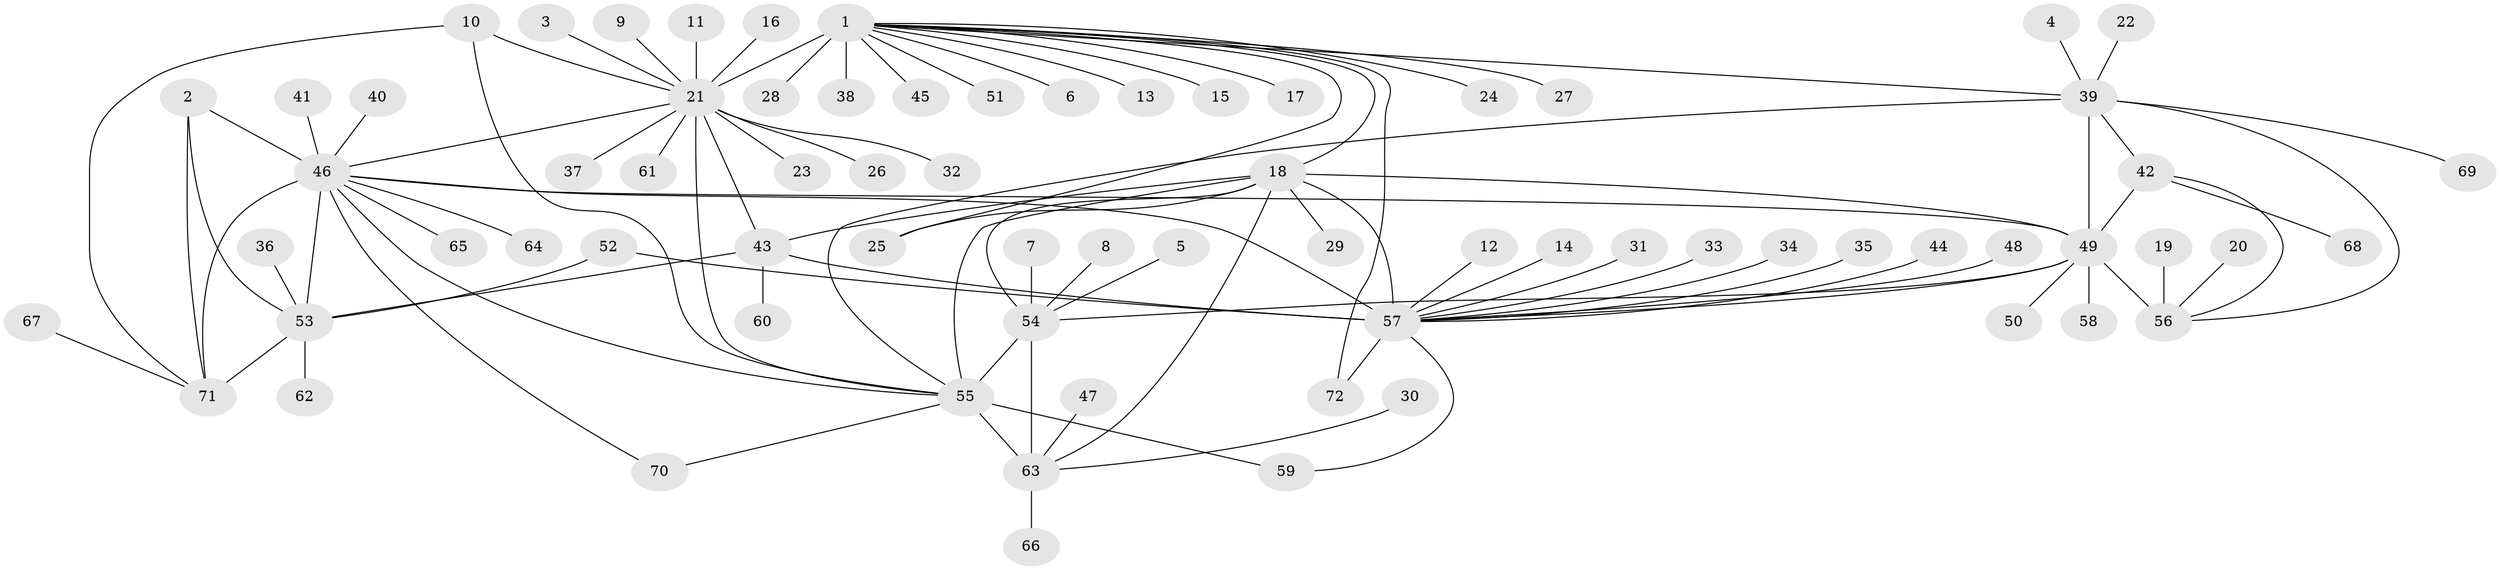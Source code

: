 // original degree distribution, {10: 0.03496503496503497, 15: 0.006993006993006993, 7: 0.027972027972027972, 14: 0.006993006993006993, 8: 0.055944055944055944, 6: 0.02097902097902098, 9: 0.027972027972027972, 12: 0.027972027972027972, 13: 0.013986013986013986, 11: 0.02097902097902098, 2: 0.11888111888111888, 1: 0.5944055944055944, 3: 0.03496503496503497, 4: 0.006993006993006993}
// Generated by graph-tools (version 1.1) at 2025/50/03/09/25 03:50:30]
// undirected, 72 vertices, 98 edges
graph export_dot {
graph [start="1"]
  node [color=gray90,style=filled];
  1;
  2;
  3;
  4;
  5;
  6;
  7;
  8;
  9;
  10;
  11;
  12;
  13;
  14;
  15;
  16;
  17;
  18;
  19;
  20;
  21;
  22;
  23;
  24;
  25;
  26;
  27;
  28;
  29;
  30;
  31;
  32;
  33;
  34;
  35;
  36;
  37;
  38;
  39;
  40;
  41;
  42;
  43;
  44;
  45;
  46;
  47;
  48;
  49;
  50;
  51;
  52;
  53;
  54;
  55;
  56;
  57;
  58;
  59;
  60;
  61;
  62;
  63;
  64;
  65;
  66;
  67;
  68;
  69;
  70;
  71;
  72;
  1 -- 6 [weight=1.0];
  1 -- 13 [weight=1.0];
  1 -- 15 [weight=1.0];
  1 -- 17 [weight=1.0];
  1 -- 18 [weight=1.0];
  1 -- 21 [weight=12.0];
  1 -- 24 [weight=1.0];
  1 -- 25 [weight=1.0];
  1 -- 27 [weight=1.0];
  1 -- 28 [weight=1.0];
  1 -- 38 [weight=1.0];
  1 -- 39 [weight=1.0];
  1 -- 45 [weight=1.0];
  1 -- 51 [weight=1.0];
  1 -- 72 [weight=1.0];
  2 -- 46 [weight=3.0];
  2 -- 53 [weight=2.0];
  2 -- 71 [weight=1.0];
  3 -- 21 [weight=1.0];
  4 -- 39 [weight=1.0];
  5 -- 54 [weight=1.0];
  7 -- 54 [weight=1.0];
  8 -- 54 [weight=1.0];
  9 -- 21 [weight=1.0];
  10 -- 21 [weight=1.0];
  10 -- 55 [weight=1.0];
  10 -- 71 [weight=1.0];
  11 -- 21 [weight=1.0];
  12 -- 57 [weight=1.0];
  14 -- 57 [weight=1.0];
  16 -- 21 [weight=1.0];
  18 -- 25 [weight=1.0];
  18 -- 29 [weight=1.0];
  18 -- 43 [weight=1.0];
  18 -- 49 [weight=1.0];
  18 -- 54 [weight=2.0];
  18 -- 55 [weight=1.0];
  18 -- 57 [weight=1.0];
  18 -- 63 [weight=3.0];
  19 -- 56 [weight=1.0];
  20 -- 56 [weight=1.0];
  21 -- 23 [weight=1.0];
  21 -- 26 [weight=1.0];
  21 -- 32 [weight=1.0];
  21 -- 37 [weight=1.0];
  21 -- 43 [weight=1.0];
  21 -- 46 [weight=1.0];
  21 -- 55 [weight=1.0];
  21 -- 61 [weight=1.0];
  22 -- 39 [weight=1.0];
  30 -- 63 [weight=1.0];
  31 -- 57 [weight=1.0];
  33 -- 57 [weight=1.0];
  34 -- 57 [weight=1.0];
  35 -- 57 [weight=1.0];
  36 -- 53 [weight=1.0];
  39 -- 42 [weight=1.0];
  39 -- 49 [weight=4.0];
  39 -- 55 [weight=1.0];
  39 -- 56 [weight=1.0];
  39 -- 69 [weight=1.0];
  40 -- 46 [weight=1.0];
  41 -- 46 [weight=1.0];
  42 -- 49 [weight=4.0];
  42 -- 56 [weight=1.0];
  42 -- 68 [weight=1.0];
  43 -- 53 [weight=1.0];
  43 -- 57 [weight=10.0];
  43 -- 60 [weight=1.0];
  44 -- 57 [weight=1.0];
  46 -- 49 [weight=1.0];
  46 -- 53 [weight=6.0];
  46 -- 55 [weight=1.0];
  46 -- 57 [weight=1.0];
  46 -- 64 [weight=1.0];
  46 -- 65 [weight=1.0];
  46 -- 70 [weight=1.0];
  46 -- 71 [weight=3.0];
  47 -- 63 [weight=1.0];
  48 -- 57 [weight=1.0];
  49 -- 50 [weight=1.0];
  49 -- 54 [weight=1.0];
  49 -- 56 [weight=4.0];
  49 -- 57 [weight=1.0];
  49 -- 58 [weight=1.0];
  52 -- 53 [weight=1.0];
  52 -- 57 [weight=1.0];
  53 -- 62 [weight=1.0];
  53 -- 71 [weight=2.0];
  54 -- 55 [weight=2.0];
  54 -- 63 [weight=6.0];
  55 -- 59 [weight=1.0];
  55 -- 63 [weight=3.0];
  55 -- 70 [weight=1.0];
  57 -- 59 [weight=1.0];
  57 -- 72 [weight=1.0];
  63 -- 66 [weight=1.0];
  67 -- 71 [weight=1.0];
}
